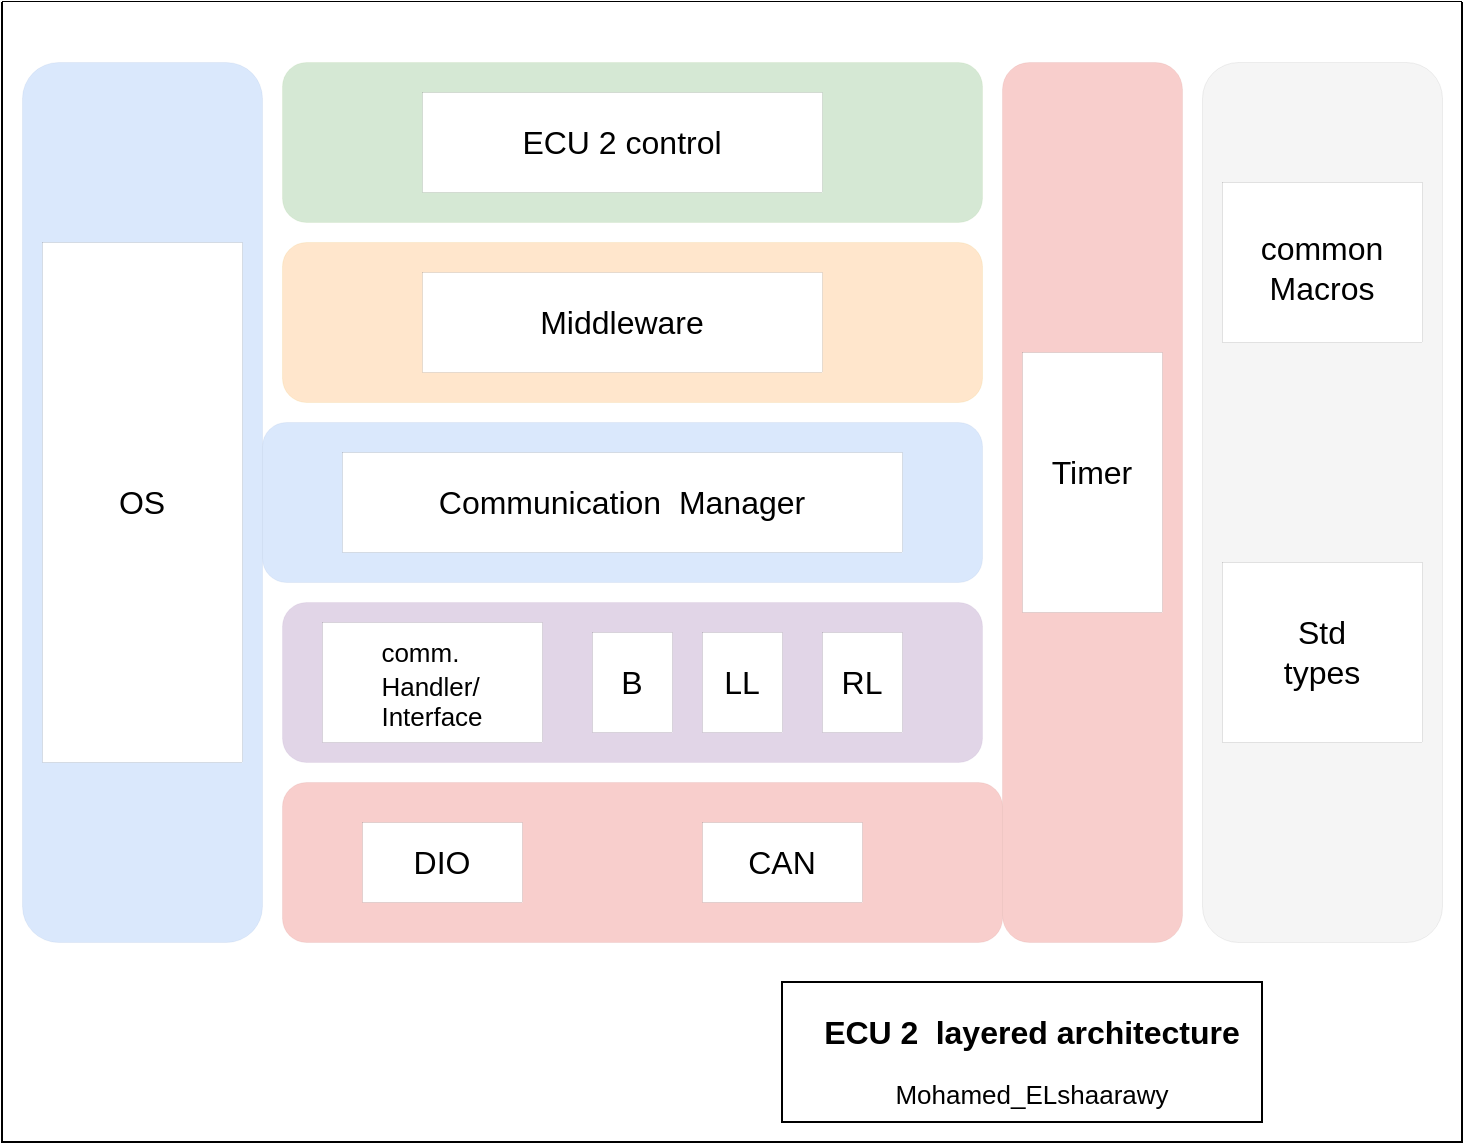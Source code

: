 <mxfile version="20.8.16" type="device"><diagram name="Page-1" id="WC82NVFzxf9x7y8C4pFT"><mxGraphModel dx="1098" dy="828" grid="1" gridSize="10" guides="1" tooltips="1" connect="1" arrows="1" fold="1" page="1" pageScale="1" pageWidth="850" pageHeight="1100" math="0" shadow="0"><root><mxCell id="0"/><mxCell id="1" parent="0"/><mxCell id="OBe1PrPMZoZ1GB2JE0JL-10" value="" style="swimlane;startSize=0;swimlaneFillColor=default;gradientColor=none;" vertex="1" parent="1"><mxGeometry x="50" y="80" width="730" height="570" as="geometry"><mxRectangle x="50" y="80" width="50" height="40" as="alternateBounds"/></mxGeometry></mxCell><mxCell id="OBe1PrPMZoZ1GB2JE0JL-11" value="" style="rounded=0;whiteSpace=wrap;html=1;fontSize=15;fontColor=#000000;" vertex="1" parent="OBe1PrPMZoZ1GB2JE0JL-10"><mxGeometry x="390" y="490" width="240" height="70" as="geometry"/></mxCell><mxCell id="OBe1PrPMZoZ1GB2JE0JL-12" value="&lt;font style=&quot;font-size: 16px;&quot;&gt;&lt;b&gt;ECU 2&amp;nbsp;&lt;/b&gt;&lt;/font&gt;&amp;nbsp;&lt;b&gt;&lt;font style=&quot;font-size: 16px;&quot;&gt;layered architecture&lt;/font&gt;&lt;/b&gt;" style="text;html=1;strokeColor=none;fillColor=none;align=center;verticalAlign=middle;whiteSpace=wrap;rounded=0;fontSize=15;fontColor=#000000;" vertex="1" parent="OBe1PrPMZoZ1GB2JE0JL-10"><mxGeometry x="410" y="500" width="210" height="30" as="geometry"/></mxCell><mxCell id="OBe1PrPMZoZ1GB2JE0JL-13" value="&lt;font style=&quot;font-size: 13px;&quot;&gt;Mohamed_ELshaarawy&lt;/font&gt;" style="text;html=1;strokeColor=none;fillColor=none;align=center;verticalAlign=middle;whiteSpace=wrap;rounded=0;fontSize=16;fontColor=#000000;" vertex="1" parent="OBe1PrPMZoZ1GB2JE0JL-10"><mxGeometry x="440" y="530" width="150" height="30" as="geometry"/></mxCell><mxCell id="OBe1PrPMZoZ1GB2JE0JL-5" value="" style="rounded=1;whiteSpace=wrap;html=1;fillColor=#dae8fc;strokeWidth=0;strokeColor=#6c8ebf;" vertex="1" parent="OBe1PrPMZoZ1GB2JE0JL-10"><mxGeometry x="130" y="210" width="360" height="80" as="geometry"/></mxCell><mxCell id="OBe1PrPMZoZ1GB2JE0JL-4" value="" style="rounded=1;whiteSpace=wrap;html=1;fillColor=#dae8fc;strokeWidth=0;strokeColor=#6c8ebf;" vertex="1" parent="OBe1PrPMZoZ1GB2JE0JL-10"><mxGeometry x="10" y="30" width="120" height="440" as="geometry"/></mxCell><mxCell id="OBe1PrPMZoZ1GB2JE0JL-1" value="" style="rounded=1;whiteSpace=wrap;html=1;strokeWidth=0;fillColor=#f5f5f5;fontColor=#333333;strokeColor=#666666;" vertex="1" parent="OBe1PrPMZoZ1GB2JE0JL-10"><mxGeometry x="600" y="30" width="120" height="440" as="geometry"/></mxCell><mxCell id="OBe1PrPMZoZ1GB2JE0JL-8" value="" style="rounded=1;whiteSpace=wrap;html=1;strokeWidth=0;fillColor=#f8cecc;strokeColor=#b85450;" vertex="1" parent="OBe1PrPMZoZ1GB2JE0JL-10"><mxGeometry x="140" y="390" width="360" height="80" as="geometry"/></mxCell><mxCell id="OBe1PrPMZoZ1GB2JE0JL-7" value="" style="rounded=1;whiteSpace=wrap;html=1;strokeWidth=0;fillColor=#e1d5e7;strokeColor=#9673a6;" vertex="1" parent="OBe1PrPMZoZ1GB2JE0JL-10"><mxGeometry x="140" y="300" width="350" height="80" as="geometry"/></mxCell><mxCell id="OBe1PrPMZoZ1GB2JE0JL-3" value="" style="rounded=1;whiteSpace=wrap;html=1;strokeWidth=0;fillColor=#ffe6cc;strokeColor=#d79b00;" vertex="1" parent="OBe1PrPMZoZ1GB2JE0JL-10"><mxGeometry x="140" y="120" width="350" height="80" as="geometry"/></mxCell><mxCell id="OBe1PrPMZoZ1GB2JE0JL-2" value="" style="rounded=1;whiteSpace=wrap;html=1;strokeWidth=0;fillColor=#d5e8d4;strokeColor=#82b366;" vertex="1" parent="OBe1PrPMZoZ1GB2JE0JL-10"><mxGeometry x="140" y="30" width="350" height="80" as="geometry"/></mxCell><mxCell id="OBe1PrPMZoZ1GB2JE0JL-15" value="" style="rounded=0;whiteSpace=wrap;html=1;strokeWidth=0;fontSize=16;" vertex="1" parent="OBe1PrPMZoZ1GB2JE0JL-10"><mxGeometry x="180" y="410" width="80" height="40" as="geometry"/></mxCell><mxCell id="OBe1PrPMZoZ1GB2JE0JL-16" value="" style="rounded=0;whiteSpace=wrap;html=1;strokeWidth=0;fontSize=16;" vertex="1" parent="OBe1PrPMZoZ1GB2JE0JL-10"><mxGeometry x="350" y="410" width="80" height="40" as="geometry"/></mxCell><mxCell id="OBe1PrPMZoZ1GB2JE0JL-18" value="" style="rounded=0;whiteSpace=wrap;html=1;strokeWidth=0;fontSize=16;fillColor=#FFFFFF;gradientColor=none;" vertex="1" parent="OBe1PrPMZoZ1GB2JE0JL-10"><mxGeometry x="20" y="120" width="100" height="260" as="geometry"/></mxCell><mxCell id="OBe1PrPMZoZ1GB2JE0JL-19" value="" style="rounded=0;whiteSpace=wrap;html=1;strokeWidth=0;fontSize=16;fillColor=#FFFFFF;gradientColor=none;" vertex="1" parent="OBe1PrPMZoZ1GB2JE0JL-10"><mxGeometry x="610" y="90" width="100" height="80" as="geometry"/></mxCell><mxCell id="OBe1PrPMZoZ1GB2JE0JL-20" value="" style="rounded=0;whiteSpace=wrap;html=1;strokeWidth=0;fontSize=16;fillColor=#FFFFFF;gradientColor=none;" vertex="1" parent="OBe1PrPMZoZ1GB2JE0JL-10"><mxGeometry x="610" y="280" width="100" height="90" as="geometry"/></mxCell><mxCell id="OBe1PrPMZoZ1GB2JE0JL-23" value="" style="rounded=0;whiteSpace=wrap;html=1;strokeWidth=0;fontSize=16;" vertex="1" parent="OBe1PrPMZoZ1GB2JE0JL-10"><mxGeometry x="410" y="315" width="40" height="50" as="geometry"/></mxCell><mxCell id="OBe1PrPMZoZ1GB2JE0JL-22" value="" style="rounded=0;whiteSpace=wrap;html=1;strokeWidth=0;fontSize=16;" vertex="1" parent="OBe1PrPMZoZ1GB2JE0JL-10"><mxGeometry x="350" y="315" width="40" height="50" as="geometry"/></mxCell><mxCell id="OBe1PrPMZoZ1GB2JE0JL-21" value="" style="rounded=0;whiteSpace=wrap;html=1;strokeWidth=0;fontSize=16;" vertex="1" parent="OBe1PrPMZoZ1GB2JE0JL-10"><mxGeometry x="160" y="310" width="110" height="60" as="geometry"/></mxCell><mxCell id="OBe1PrPMZoZ1GB2JE0JL-24" value="" style="rounded=0;whiteSpace=wrap;html=1;strokeWidth=0;fontSize=16;" vertex="1" parent="OBe1PrPMZoZ1GB2JE0JL-10"><mxGeometry x="295" y="315" width="40" height="50" as="geometry"/></mxCell><mxCell id="OBe1PrPMZoZ1GB2JE0JL-25" value="" style="rounded=0;whiteSpace=wrap;html=1;strokeWidth=0;fontSize=16;" vertex="1" parent="OBe1PrPMZoZ1GB2JE0JL-10"><mxGeometry x="170" y="225" width="280" height="50" as="geometry"/></mxCell><mxCell id="OBe1PrPMZoZ1GB2JE0JL-26" value="" style="rounded=0;whiteSpace=wrap;html=1;strokeWidth=0;fontSize=16;" vertex="1" parent="OBe1PrPMZoZ1GB2JE0JL-10"><mxGeometry x="210" y="135" width="200" height="50" as="geometry"/></mxCell><mxCell id="OBe1PrPMZoZ1GB2JE0JL-27" value="" style="rounded=0;whiteSpace=wrap;html=1;strokeWidth=0;fontSize=16;" vertex="1" parent="OBe1PrPMZoZ1GB2JE0JL-10"><mxGeometry x="210" y="45" width="200" height="50" as="geometry"/></mxCell><mxCell id="OBe1PrPMZoZ1GB2JE0JL-28" value="" style="rounded=1;whiteSpace=wrap;html=1;strokeWidth=0;fillColor=#f8cecc;strokeColor=#b85450;" vertex="1" parent="OBe1PrPMZoZ1GB2JE0JL-10"><mxGeometry x="500" y="30" width="90" height="440" as="geometry"/></mxCell><mxCell id="OBe1PrPMZoZ1GB2JE0JL-29" value="" style="rounded=0;whiteSpace=wrap;html=1;strokeWidth=0;fontSize=16;" vertex="1" parent="OBe1PrPMZoZ1GB2JE0JL-10"><mxGeometry x="510" y="175" width="70" height="130" as="geometry"/></mxCell><mxCell id="OBe1PrPMZoZ1GB2JE0JL-30" value="Timer" style="text;html=1;strokeColor=none;fillColor=none;align=center;verticalAlign=middle;whiteSpace=wrap;rounded=0;fontSize=16;" vertex="1" parent="OBe1PrPMZoZ1GB2JE0JL-10"><mxGeometry x="520" y="210" width="50" height="50" as="geometry"/></mxCell><mxCell id="OBe1PrPMZoZ1GB2JE0JL-31" value="DIO" style="text;html=1;strokeColor=none;fillColor=none;align=center;verticalAlign=middle;whiteSpace=wrap;rounded=0;fontSize=16;" vertex="1" parent="OBe1PrPMZoZ1GB2JE0JL-10"><mxGeometry x="190" y="415" width="60" height="30" as="geometry"/></mxCell><mxCell id="OBe1PrPMZoZ1GB2JE0JL-32" value="CAN" style="text;html=1;strokeColor=none;fillColor=none;align=center;verticalAlign=middle;whiteSpace=wrap;rounded=0;fontSize=16;" vertex="1" parent="OBe1PrPMZoZ1GB2JE0JL-10"><mxGeometry x="360" y="415" width="60" height="30" as="geometry"/></mxCell><mxCell id="OBe1PrPMZoZ1GB2JE0JL-33" value="OS" style="text;html=1;strokeColor=none;fillColor=none;align=center;verticalAlign=middle;whiteSpace=wrap;rounded=0;fontSize=16;" vertex="1" parent="OBe1PrPMZoZ1GB2JE0JL-10"><mxGeometry x="40" y="235" width="60" height="30" as="geometry"/></mxCell><mxCell id="OBe1PrPMZoZ1GB2JE0JL-34" value="Communication&amp;nbsp; Manager" style="text;html=1;strokeColor=none;fillColor=none;align=center;verticalAlign=middle;whiteSpace=wrap;rounded=0;fontSize=16;" vertex="1" parent="OBe1PrPMZoZ1GB2JE0JL-10"><mxGeometry x="185" y="235" width="250" height="30" as="geometry"/></mxCell><mxCell id="OBe1PrPMZoZ1GB2JE0JL-35" value="&lt;div style=&quot;text-align: left;&quot;&gt;&lt;span style=&quot;font-size: 13px; background-color: initial;&quot;&gt;comm.&lt;/span&gt;&lt;/div&gt;&lt;span style=&quot;font-size: 13px;&quot;&gt;&lt;div style=&quot;text-align: left;&quot;&gt;&lt;span style=&quot;background-color: initial;&quot;&gt;Handler/&lt;/span&gt;&lt;/div&gt;&lt;div style=&quot;text-align: left;&quot;&gt;&lt;span style=&quot;background-color: initial;&quot;&gt;Interface&lt;/span&gt;&lt;/div&gt;&lt;/span&gt;" style="text;html=1;strokeColor=none;fillColor=none;align=center;verticalAlign=middle;whiteSpace=wrap;rounded=0;fontSize=16;" vertex="1" parent="OBe1PrPMZoZ1GB2JE0JL-10"><mxGeometry x="170" y="320" width="90" height="40" as="geometry"/></mxCell><mxCell id="OBe1PrPMZoZ1GB2JE0JL-37" value="&lt;font style=&quot;font-size: 16px;&quot;&gt;Middleware&lt;/font&gt;" style="text;html=1;strokeColor=none;fillColor=none;align=center;verticalAlign=middle;whiteSpace=wrap;rounded=0;fontSize=13;" vertex="1" parent="OBe1PrPMZoZ1GB2JE0JL-10"><mxGeometry x="230" y="145" width="160" height="30" as="geometry"/></mxCell><mxCell id="OBe1PrPMZoZ1GB2JE0JL-38" value="ECU 2 control" style="text;html=1;strokeColor=none;fillColor=none;align=center;verticalAlign=middle;whiteSpace=wrap;rounded=0;fontSize=16;" vertex="1" parent="OBe1PrPMZoZ1GB2JE0JL-10"><mxGeometry x="230" y="55" width="160" height="30" as="geometry"/></mxCell><mxCell id="OBe1PrPMZoZ1GB2JE0JL-39" value="common&lt;br&gt;Macros" style="text;html=1;strokeColor=none;fillColor=none;align=center;verticalAlign=middle;whiteSpace=wrap;rounded=0;fontSize=16;" vertex="1" parent="OBe1PrPMZoZ1GB2JE0JL-10"><mxGeometry x="615" y="95" width="90" height="75" as="geometry"/></mxCell><mxCell id="OBe1PrPMZoZ1GB2JE0JL-40" value="Std&lt;br&gt;types" style="text;html=1;strokeColor=none;fillColor=none;align=center;verticalAlign=middle;whiteSpace=wrap;rounded=0;fontSize=16;" vertex="1" parent="OBe1PrPMZoZ1GB2JE0JL-10"><mxGeometry x="620" y="290" width="80" height="70" as="geometry"/></mxCell><mxCell id="OBe1PrPMZoZ1GB2JE0JL-41" value="B" style="text;html=1;strokeColor=none;fillColor=none;align=center;verticalAlign=middle;whiteSpace=wrap;rounded=0;fontSize=16;" vertex="1" parent="OBe1PrPMZoZ1GB2JE0JL-10"><mxGeometry x="300" y="325" width="30" height="30" as="geometry"/></mxCell><mxCell id="OBe1PrPMZoZ1GB2JE0JL-42" value="LL" style="text;html=1;strokeColor=none;fillColor=none;align=center;verticalAlign=middle;whiteSpace=wrap;rounded=0;fontSize=16;" vertex="1" parent="OBe1PrPMZoZ1GB2JE0JL-10"><mxGeometry x="355" y="325" width="30" height="30" as="geometry"/></mxCell><mxCell id="OBe1PrPMZoZ1GB2JE0JL-43" value="RL" style="text;html=1;strokeColor=none;fillColor=none;align=center;verticalAlign=middle;whiteSpace=wrap;rounded=0;fontSize=16;" vertex="1" parent="OBe1PrPMZoZ1GB2JE0JL-10"><mxGeometry x="415" y="325" width="30" height="30" as="geometry"/></mxCell></root></mxGraphModel></diagram></mxfile>